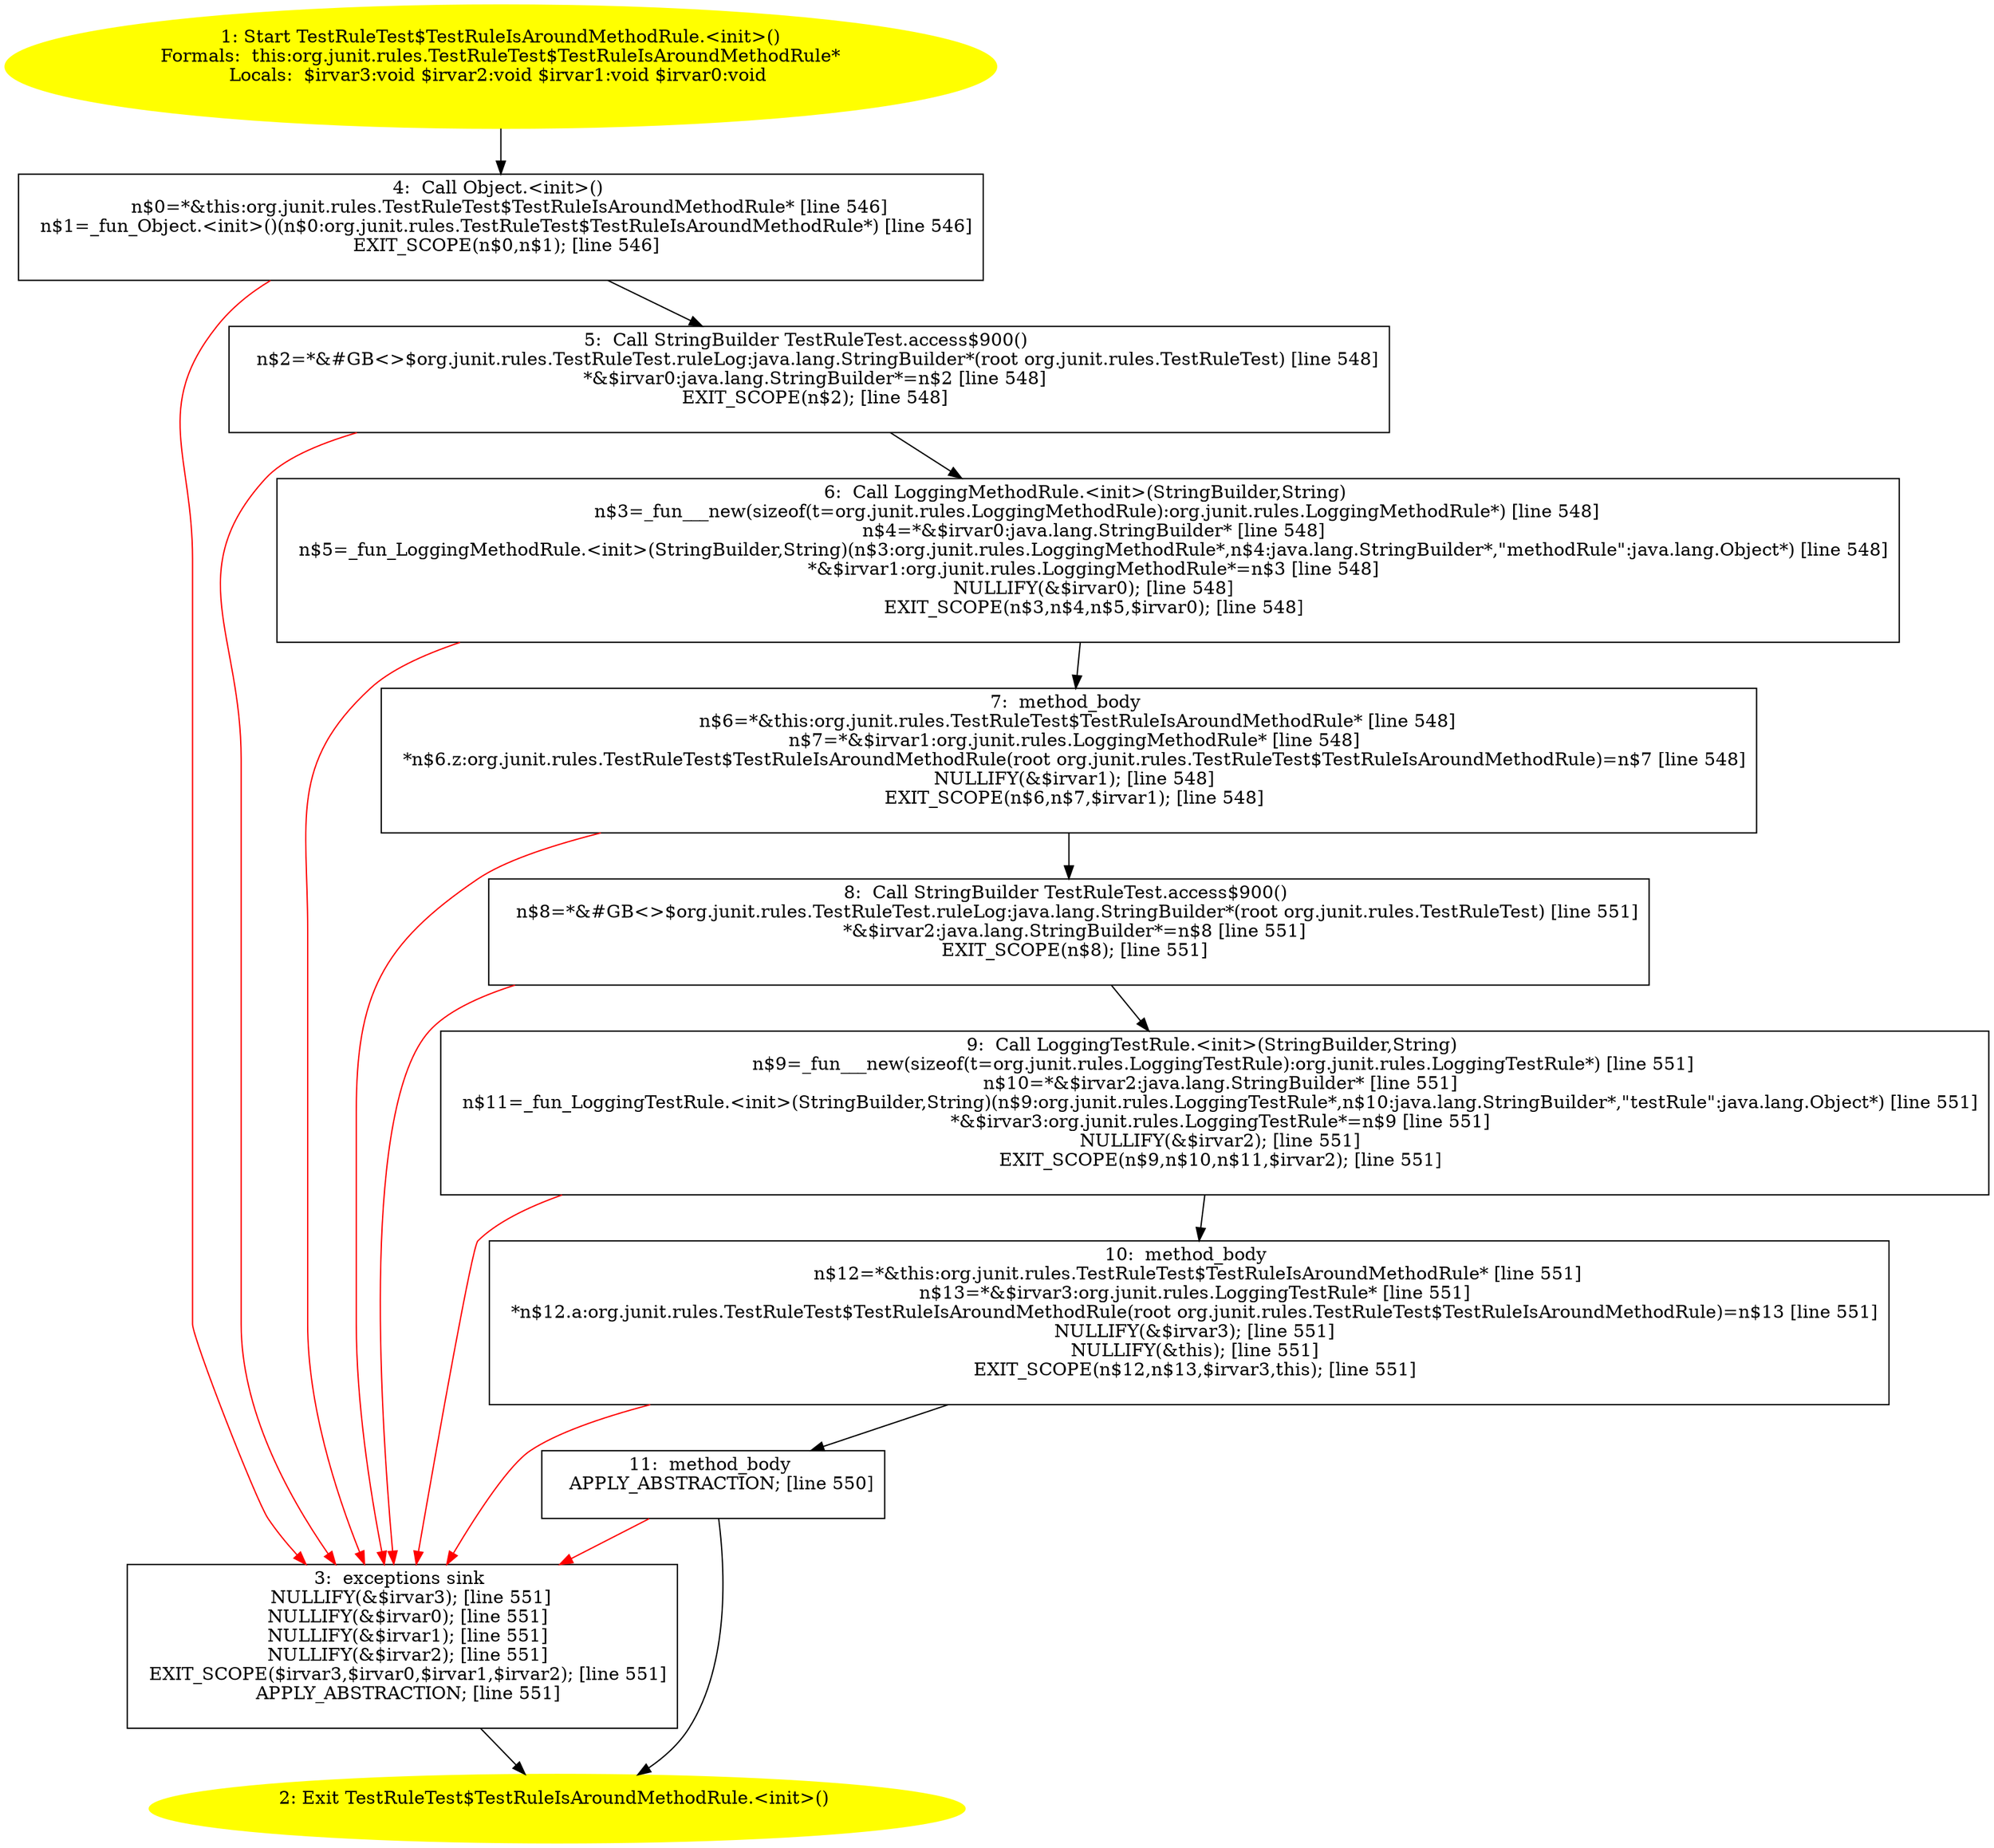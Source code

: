 /* @generated */
digraph cfg {
"org.junit.rules.TestRuleTest$TestRuleIsAroundMethodRule.<init>().8d679563b243113933c6a7a5b7c7e072_1" [label="1: Start TestRuleTest$TestRuleIsAroundMethodRule.<init>()\nFormals:  this:org.junit.rules.TestRuleTest$TestRuleIsAroundMethodRule*\nLocals:  $irvar3:void $irvar2:void $irvar1:void $irvar0:void \n  " color=yellow style=filled]
	

	 "org.junit.rules.TestRuleTest$TestRuleIsAroundMethodRule.<init>().8d679563b243113933c6a7a5b7c7e072_1" -> "org.junit.rules.TestRuleTest$TestRuleIsAroundMethodRule.<init>().8d679563b243113933c6a7a5b7c7e072_4" ;
"org.junit.rules.TestRuleTest$TestRuleIsAroundMethodRule.<init>().8d679563b243113933c6a7a5b7c7e072_2" [label="2: Exit TestRuleTest$TestRuleIsAroundMethodRule.<init>() \n  " color=yellow style=filled]
	

"org.junit.rules.TestRuleTest$TestRuleIsAroundMethodRule.<init>().8d679563b243113933c6a7a5b7c7e072_3" [label="3:  exceptions sink \n   NULLIFY(&$irvar3); [line 551]\n  NULLIFY(&$irvar0); [line 551]\n  NULLIFY(&$irvar1); [line 551]\n  NULLIFY(&$irvar2); [line 551]\n  EXIT_SCOPE($irvar3,$irvar0,$irvar1,$irvar2); [line 551]\n  APPLY_ABSTRACTION; [line 551]\n " shape="box"]
	

	 "org.junit.rules.TestRuleTest$TestRuleIsAroundMethodRule.<init>().8d679563b243113933c6a7a5b7c7e072_3" -> "org.junit.rules.TestRuleTest$TestRuleIsAroundMethodRule.<init>().8d679563b243113933c6a7a5b7c7e072_2" ;
"org.junit.rules.TestRuleTest$TestRuleIsAroundMethodRule.<init>().8d679563b243113933c6a7a5b7c7e072_4" [label="4:  Call Object.<init>() \n   n$0=*&this:org.junit.rules.TestRuleTest$TestRuleIsAroundMethodRule* [line 546]\n  n$1=_fun_Object.<init>()(n$0:org.junit.rules.TestRuleTest$TestRuleIsAroundMethodRule*) [line 546]\n  EXIT_SCOPE(n$0,n$1); [line 546]\n " shape="box"]
	

	 "org.junit.rules.TestRuleTest$TestRuleIsAroundMethodRule.<init>().8d679563b243113933c6a7a5b7c7e072_4" -> "org.junit.rules.TestRuleTest$TestRuleIsAroundMethodRule.<init>().8d679563b243113933c6a7a5b7c7e072_5" ;
	 "org.junit.rules.TestRuleTest$TestRuleIsAroundMethodRule.<init>().8d679563b243113933c6a7a5b7c7e072_4" -> "org.junit.rules.TestRuleTest$TestRuleIsAroundMethodRule.<init>().8d679563b243113933c6a7a5b7c7e072_3" [color="red" ];
"org.junit.rules.TestRuleTest$TestRuleIsAroundMethodRule.<init>().8d679563b243113933c6a7a5b7c7e072_5" [label="5:  Call StringBuilder TestRuleTest.access$900() \n   n$2=*&#GB<>$org.junit.rules.TestRuleTest.ruleLog:java.lang.StringBuilder*(root org.junit.rules.TestRuleTest) [line 548]\n  *&$irvar0:java.lang.StringBuilder*=n$2 [line 548]\n  EXIT_SCOPE(n$2); [line 548]\n " shape="box"]
	

	 "org.junit.rules.TestRuleTest$TestRuleIsAroundMethodRule.<init>().8d679563b243113933c6a7a5b7c7e072_5" -> "org.junit.rules.TestRuleTest$TestRuleIsAroundMethodRule.<init>().8d679563b243113933c6a7a5b7c7e072_6" ;
	 "org.junit.rules.TestRuleTest$TestRuleIsAroundMethodRule.<init>().8d679563b243113933c6a7a5b7c7e072_5" -> "org.junit.rules.TestRuleTest$TestRuleIsAroundMethodRule.<init>().8d679563b243113933c6a7a5b7c7e072_3" [color="red" ];
"org.junit.rules.TestRuleTest$TestRuleIsAroundMethodRule.<init>().8d679563b243113933c6a7a5b7c7e072_6" [label="6:  Call LoggingMethodRule.<init>(StringBuilder,String) \n   n$3=_fun___new(sizeof(t=org.junit.rules.LoggingMethodRule):org.junit.rules.LoggingMethodRule*) [line 548]\n  n$4=*&$irvar0:java.lang.StringBuilder* [line 548]\n  n$5=_fun_LoggingMethodRule.<init>(StringBuilder,String)(n$3:org.junit.rules.LoggingMethodRule*,n$4:java.lang.StringBuilder*,\"methodRule\":java.lang.Object*) [line 548]\n  *&$irvar1:org.junit.rules.LoggingMethodRule*=n$3 [line 548]\n  NULLIFY(&$irvar0); [line 548]\n  EXIT_SCOPE(n$3,n$4,n$5,$irvar0); [line 548]\n " shape="box"]
	

	 "org.junit.rules.TestRuleTest$TestRuleIsAroundMethodRule.<init>().8d679563b243113933c6a7a5b7c7e072_6" -> "org.junit.rules.TestRuleTest$TestRuleIsAroundMethodRule.<init>().8d679563b243113933c6a7a5b7c7e072_7" ;
	 "org.junit.rules.TestRuleTest$TestRuleIsAroundMethodRule.<init>().8d679563b243113933c6a7a5b7c7e072_6" -> "org.junit.rules.TestRuleTest$TestRuleIsAroundMethodRule.<init>().8d679563b243113933c6a7a5b7c7e072_3" [color="red" ];
"org.junit.rules.TestRuleTest$TestRuleIsAroundMethodRule.<init>().8d679563b243113933c6a7a5b7c7e072_7" [label="7:  method_body \n   n$6=*&this:org.junit.rules.TestRuleTest$TestRuleIsAroundMethodRule* [line 548]\n  n$7=*&$irvar1:org.junit.rules.LoggingMethodRule* [line 548]\n  *n$6.z:org.junit.rules.TestRuleTest$TestRuleIsAroundMethodRule(root org.junit.rules.TestRuleTest$TestRuleIsAroundMethodRule)=n$7 [line 548]\n  NULLIFY(&$irvar1); [line 548]\n  EXIT_SCOPE(n$6,n$7,$irvar1); [line 548]\n " shape="box"]
	

	 "org.junit.rules.TestRuleTest$TestRuleIsAroundMethodRule.<init>().8d679563b243113933c6a7a5b7c7e072_7" -> "org.junit.rules.TestRuleTest$TestRuleIsAroundMethodRule.<init>().8d679563b243113933c6a7a5b7c7e072_8" ;
	 "org.junit.rules.TestRuleTest$TestRuleIsAroundMethodRule.<init>().8d679563b243113933c6a7a5b7c7e072_7" -> "org.junit.rules.TestRuleTest$TestRuleIsAroundMethodRule.<init>().8d679563b243113933c6a7a5b7c7e072_3" [color="red" ];
"org.junit.rules.TestRuleTest$TestRuleIsAroundMethodRule.<init>().8d679563b243113933c6a7a5b7c7e072_8" [label="8:  Call StringBuilder TestRuleTest.access$900() \n   n$8=*&#GB<>$org.junit.rules.TestRuleTest.ruleLog:java.lang.StringBuilder*(root org.junit.rules.TestRuleTest) [line 551]\n  *&$irvar2:java.lang.StringBuilder*=n$8 [line 551]\n  EXIT_SCOPE(n$8); [line 551]\n " shape="box"]
	

	 "org.junit.rules.TestRuleTest$TestRuleIsAroundMethodRule.<init>().8d679563b243113933c6a7a5b7c7e072_8" -> "org.junit.rules.TestRuleTest$TestRuleIsAroundMethodRule.<init>().8d679563b243113933c6a7a5b7c7e072_9" ;
	 "org.junit.rules.TestRuleTest$TestRuleIsAroundMethodRule.<init>().8d679563b243113933c6a7a5b7c7e072_8" -> "org.junit.rules.TestRuleTest$TestRuleIsAroundMethodRule.<init>().8d679563b243113933c6a7a5b7c7e072_3" [color="red" ];
"org.junit.rules.TestRuleTest$TestRuleIsAroundMethodRule.<init>().8d679563b243113933c6a7a5b7c7e072_9" [label="9:  Call LoggingTestRule.<init>(StringBuilder,String) \n   n$9=_fun___new(sizeof(t=org.junit.rules.LoggingTestRule):org.junit.rules.LoggingTestRule*) [line 551]\n  n$10=*&$irvar2:java.lang.StringBuilder* [line 551]\n  n$11=_fun_LoggingTestRule.<init>(StringBuilder,String)(n$9:org.junit.rules.LoggingTestRule*,n$10:java.lang.StringBuilder*,\"testRule\":java.lang.Object*) [line 551]\n  *&$irvar3:org.junit.rules.LoggingTestRule*=n$9 [line 551]\n  NULLIFY(&$irvar2); [line 551]\n  EXIT_SCOPE(n$9,n$10,n$11,$irvar2); [line 551]\n " shape="box"]
	

	 "org.junit.rules.TestRuleTest$TestRuleIsAroundMethodRule.<init>().8d679563b243113933c6a7a5b7c7e072_9" -> "org.junit.rules.TestRuleTest$TestRuleIsAroundMethodRule.<init>().8d679563b243113933c6a7a5b7c7e072_10" ;
	 "org.junit.rules.TestRuleTest$TestRuleIsAroundMethodRule.<init>().8d679563b243113933c6a7a5b7c7e072_9" -> "org.junit.rules.TestRuleTest$TestRuleIsAroundMethodRule.<init>().8d679563b243113933c6a7a5b7c7e072_3" [color="red" ];
"org.junit.rules.TestRuleTest$TestRuleIsAroundMethodRule.<init>().8d679563b243113933c6a7a5b7c7e072_10" [label="10:  method_body \n   n$12=*&this:org.junit.rules.TestRuleTest$TestRuleIsAroundMethodRule* [line 551]\n  n$13=*&$irvar3:org.junit.rules.LoggingTestRule* [line 551]\n  *n$12.a:org.junit.rules.TestRuleTest$TestRuleIsAroundMethodRule(root org.junit.rules.TestRuleTest$TestRuleIsAroundMethodRule)=n$13 [line 551]\n  NULLIFY(&$irvar3); [line 551]\n  NULLIFY(&this); [line 551]\n  EXIT_SCOPE(n$12,n$13,$irvar3,this); [line 551]\n " shape="box"]
	

	 "org.junit.rules.TestRuleTest$TestRuleIsAroundMethodRule.<init>().8d679563b243113933c6a7a5b7c7e072_10" -> "org.junit.rules.TestRuleTest$TestRuleIsAroundMethodRule.<init>().8d679563b243113933c6a7a5b7c7e072_11" ;
	 "org.junit.rules.TestRuleTest$TestRuleIsAroundMethodRule.<init>().8d679563b243113933c6a7a5b7c7e072_10" -> "org.junit.rules.TestRuleTest$TestRuleIsAroundMethodRule.<init>().8d679563b243113933c6a7a5b7c7e072_3" [color="red" ];
"org.junit.rules.TestRuleTest$TestRuleIsAroundMethodRule.<init>().8d679563b243113933c6a7a5b7c7e072_11" [label="11:  method_body \n   APPLY_ABSTRACTION; [line 550]\n " shape="box"]
	

	 "org.junit.rules.TestRuleTest$TestRuleIsAroundMethodRule.<init>().8d679563b243113933c6a7a5b7c7e072_11" -> "org.junit.rules.TestRuleTest$TestRuleIsAroundMethodRule.<init>().8d679563b243113933c6a7a5b7c7e072_2" ;
	 "org.junit.rules.TestRuleTest$TestRuleIsAroundMethodRule.<init>().8d679563b243113933c6a7a5b7c7e072_11" -> "org.junit.rules.TestRuleTest$TestRuleIsAroundMethodRule.<init>().8d679563b243113933c6a7a5b7c7e072_3" [color="red" ];
}
